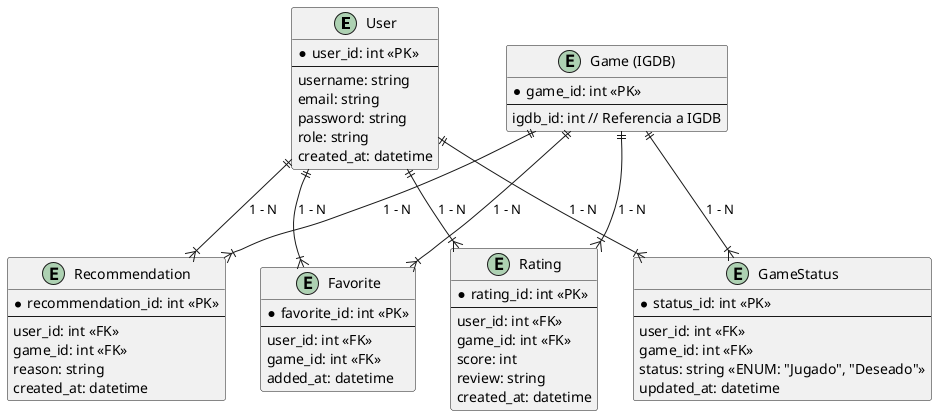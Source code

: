 @startuml
entity "User" as User {
  * user_id: int <<PK>>
  --
  username: string
  email: string
  password: string
  role: string
  created_at: datetime
}

entity "Game (IGDB)" as Game {
  * game_id: int <<PK>>
  --
  igdb_id: int // Referencia a IGDB
}

entity "Rating" as Rating {
  * rating_id: int <<PK>>
  --
  user_id: int <<FK>>
  game_id: int <<FK>>
  score: int
  review: string
  created_at: datetime
}

entity "Favorite" as Favorite {
  * favorite_id: int <<PK>>
  --
  user_id: int <<FK>>
  game_id: int <<FK>>
  added_at: datetime
}

entity "Recommendation" as Recommendation {
  * recommendation_id: int <<PK>>
  --
  user_id: int <<FK>>
  game_id: int <<FK>>
  reason: string
  created_at: datetime
}

entity "GameStatus" as GameStatus {
  * status_id: int <<PK>>
  --
  user_id: int <<FK>>
  game_id: int <<FK>>
  status: string <<ENUM: "Jugado", "Deseado">>
  updated_at: datetime
}

User ||--|{ Rating : "1 - N"
User ||--|{ Favorite : "1 - N"
User ||--|{ Recommendation : "1 - N"
User ||--|{ GameStatus : "1 - N"

Game ||--|{ Rating : "1 - N"
Game ||--|{ Favorite : "1 - N"
Game ||--|{ Recommendation : "1 - N"
Game ||--|{ GameStatus : "1 - N"
@enduml
